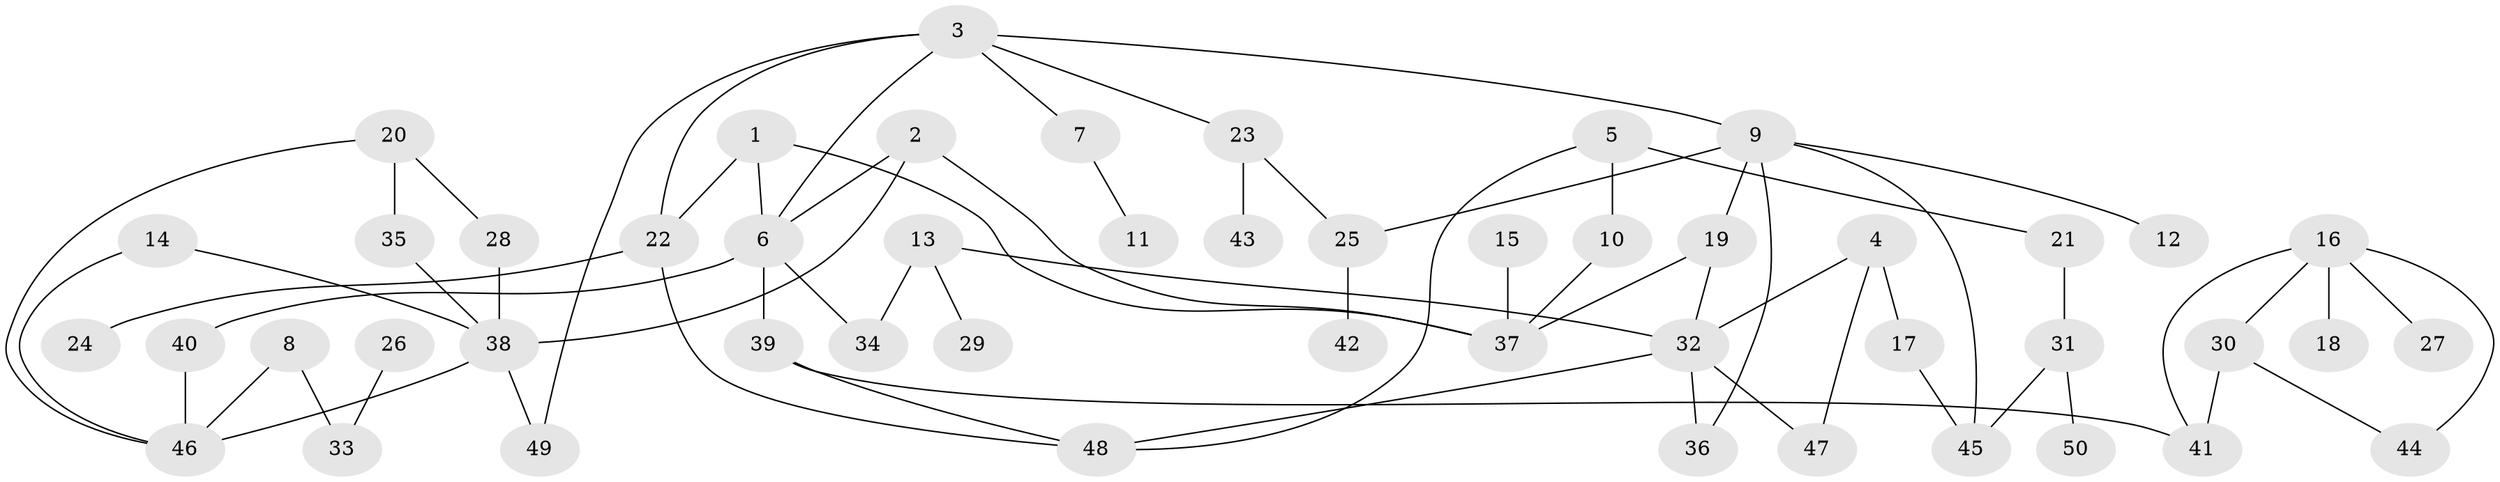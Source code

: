 // original degree distribution, {5: 0.04040404040404041, 3: 0.24242424242424243, 4: 0.09090909090909091, 6: 0.030303030303030304, 2: 0.3333333333333333, 1: 0.26262626262626265}
// Generated by graph-tools (version 1.1) at 2025/49/03/09/25 03:49:17]
// undirected, 50 vertices, 68 edges
graph export_dot {
graph [start="1"]
  node [color=gray90,style=filled];
  1;
  2;
  3;
  4;
  5;
  6;
  7;
  8;
  9;
  10;
  11;
  12;
  13;
  14;
  15;
  16;
  17;
  18;
  19;
  20;
  21;
  22;
  23;
  24;
  25;
  26;
  27;
  28;
  29;
  30;
  31;
  32;
  33;
  34;
  35;
  36;
  37;
  38;
  39;
  40;
  41;
  42;
  43;
  44;
  45;
  46;
  47;
  48;
  49;
  50;
  1 -- 6 [weight=1.0];
  1 -- 22 [weight=1.0];
  1 -- 37 [weight=1.0];
  2 -- 6 [weight=1.0];
  2 -- 37 [weight=1.0];
  2 -- 38 [weight=1.0];
  3 -- 6 [weight=1.0];
  3 -- 7 [weight=1.0];
  3 -- 9 [weight=1.0];
  3 -- 22 [weight=1.0];
  3 -- 23 [weight=1.0];
  3 -- 49 [weight=1.0];
  4 -- 17 [weight=1.0];
  4 -- 32 [weight=1.0];
  4 -- 47 [weight=1.0];
  5 -- 10 [weight=1.0];
  5 -- 21 [weight=1.0];
  5 -- 48 [weight=1.0];
  6 -- 34 [weight=2.0];
  6 -- 39 [weight=1.0];
  6 -- 40 [weight=1.0];
  7 -- 11 [weight=1.0];
  8 -- 33 [weight=1.0];
  8 -- 46 [weight=1.0];
  9 -- 12 [weight=1.0];
  9 -- 19 [weight=1.0];
  9 -- 25 [weight=1.0];
  9 -- 36 [weight=1.0];
  9 -- 45 [weight=1.0];
  10 -- 37 [weight=1.0];
  13 -- 29 [weight=1.0];
  13 -- 32 [weight=1.0];
  13 -- 34 [weight=1.0];
  14 -- 38 [weight=1.0];
  14 -- 46 [weight=1.0];
  15 -- 37 [weight=1.0];
  16 -- 18 [weight=1.0];
  16 -- 27 [weight=1.0];
  16 -- 30 [weight=1.0];
  16 -- 41 [weight=1.0];
  16 -- 44 [weight=1.0];
  17 -- 45 [weight=1.0];
  19 -- 32 [weight=1.0];
  19 -- 37 [weight=1.0];
  20 -- 28 [weight=1.0];
  20 -- 35 [weight=1.0];
  20 -- 46 [weight=1.0];
  21 -- 31 [weight=1.0];
  22 -- 24 [weight=1.0];
  22 -- 48 [weight=1.0];
  23 -- 25 [weight=1.0];
  23 -- 43 [weight=1.0];
  25 -- 42 [weight=1.0];
  26 -- 33 [weight=1.0];
  28 -- 38 [weight=1.0];
  30 -- 41 [weight=2.0];
  30 -- 44 [weight=1.0];
  31 -- 45 [weight=1.0];
  31 -- 50 [weight=1.0];
  32 -- 36 [weight=1.0];
  32 -- 47 [weight=1.0];
  32 -- 48 [weight=1.0];
  35 -- 38 [weight=1.0];
  38 -- 46 [weight=1.0];
  38 -- 49 [weight=1.0];
  39 -- 41 [weight=1.0];
  39 -- 48 [weight=1.0];
  40 -- 46 [weight=1.0];
}
